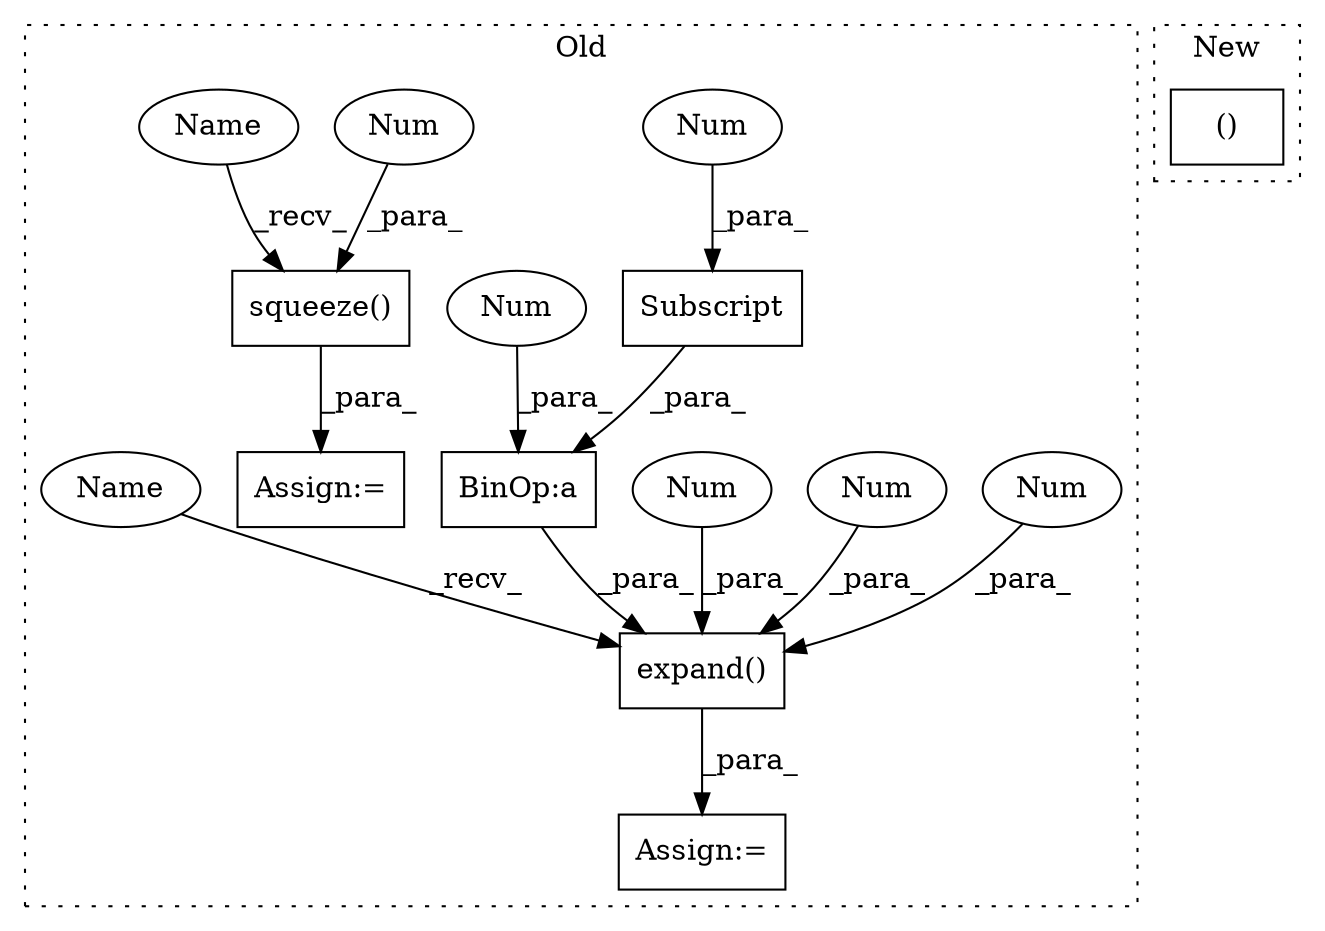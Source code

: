 digraph G {
subgraph cluster0 {
1 [label="expand()" a="75" s="2953,3001" l="19,1" shape="box"];
3 [label="Num" a="76" s="2972" l="2" shape="ellipse"];
4 [label="Num" a="76" s="2976" l="2" shape="ellipse"];
5 [label="Num" a="76" s="2999" l="2" shape="ellipse"];
6 [label="Assign:=" a="68" s="2950" l="3" shape="box"];
7 [label="BinOp:a" a="82" s="2993" l="3" shape="box"];
8 [label="Subscript" a="63" s="2980,0" l="13,0" shape="box"];
9 [label="squeeze()" a="75" s="2904,2925" l="20,1" shape="box"];
10 [label="Num" a="76" s="2924" l="1" shape="ellipse"];
11 [label="Num" a="76" s="2996" l="1" shape="ellipse"];
12 [label="Num" a="76" s="2991" l="1" shape="ellipse"];
13 [label="Assign:=" a="68" s="2901" l="3" shape="box"];
14 [label="Name" a="87" s="2904" l="11" shape="ellipse"];
15 [label="Name" a="87" s="2953" l="11" shape="ellipse"];
label = "Old";
style="dotted";
}
subgraph cluster1 {
2 [label="()" a="54" s="2894" l="6" shape="box"];
label = "New";
style="dotted";
}
1 -> 6 [label="_para_"];
3 -> 1 [label="_para_"];
4 -> 1 [label="_para_"];
5 -> 1 [label="_para_"];
7 -> 1 [label="_para_"];
8 -> 7 [label="_para_"];
9 -> 13 [label="_para_"];
10 -> 9 [label="_para_"];
11 -> 7 [label="_para_"];
12 -> 8 [label="_para_"];
14 -> 9 [label="_recv_"];
15 -> 1 [label="_recv_"];
}